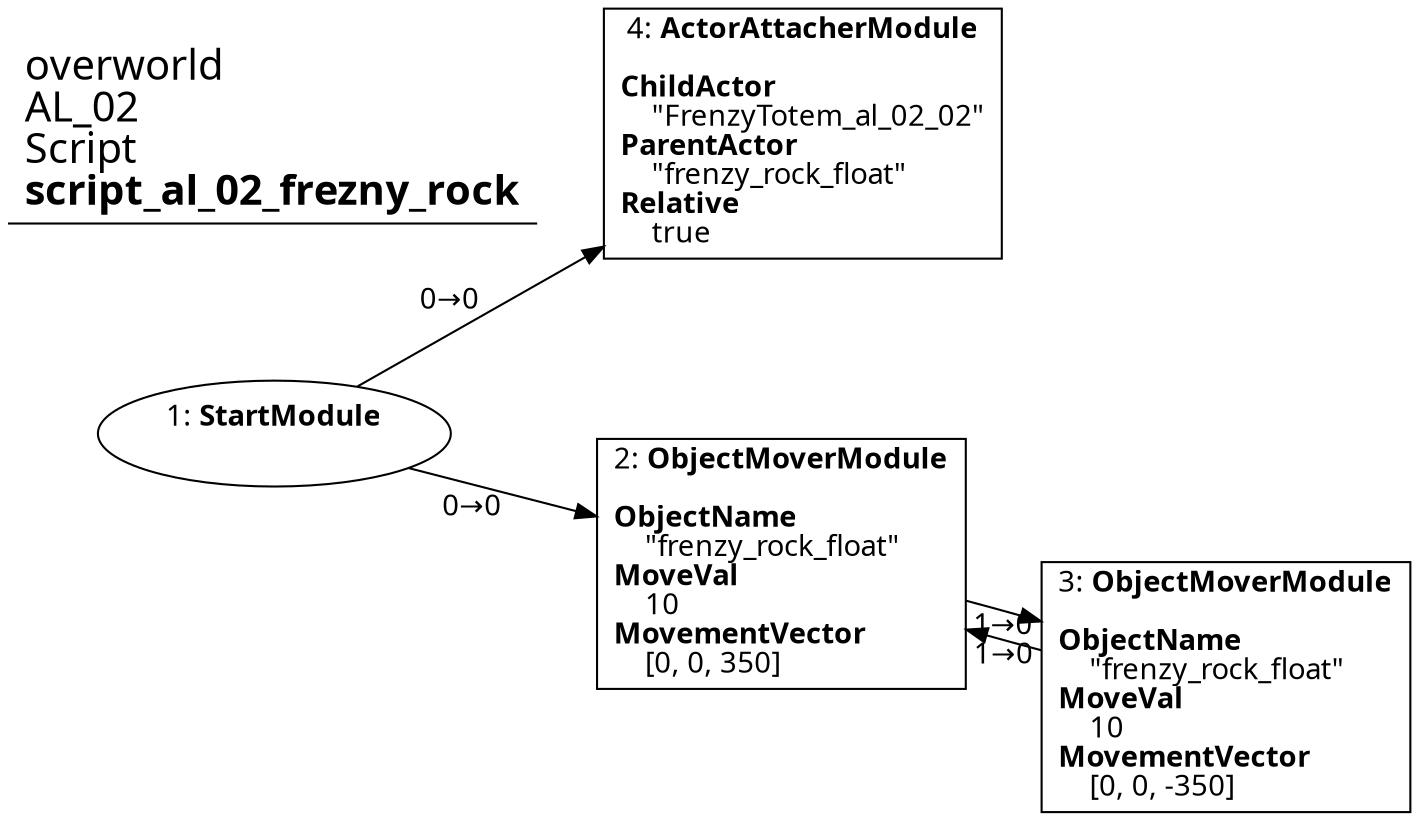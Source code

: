 digraph {
    layout = fdp;
    overlap = prism;
    sep = "+16";
    splines = spline;

    node [ shape = box ];

    graph [ fontname = "Segoe UI" ];
    node [ fontname = "Segoe UI" ];
    edge [ fontname = "Segoe UI" ];

    1 [ label = <1: <b>StartModule</b><br/><br/>> ];
    1 [ shape = oval ]
    1 [ pos = "0.11400001,-0.15300001!" ];
    1 -> 2 [ label = "0→0" ];
    1 -> 4 [ label = "0→0" ];

    2 [ label = <2: <b>ObjectMoverModule</b><br/><br/><b>ObjectName</b><br align="left"/>    &quot;frenzy_rock_float&quot;<br align="left"/><b>MoveVal</b><br align="left"/>    10<br align="left"/><b>MovementVector</b><br align="left"/>    [0, 0, 350]<br align="left"/>> ];
    2 [ pos = "0.39800003,-0.22600001!" ];
    2 -> 3 [ label = "1→0" ];

    3 [ label = <3: <b>ObjectMoverModule</b><br/><br/><b>ObjectName</b><br align="left"/>    &quot;frenzy_rock_float&quot;<br align="left"/><b>MoveVal</b><br align="left"/>    10<br align="left"/><b>MovementVector</b><br align="left"/>    [0, 0, -350]<br align="left"/>> ];
    3 [ pos = "0.647,-0.29500002!" ];
    3 -> 2 [ label = "1→0" ];

    4 [ label = <4: <b>ActorAttacherModule</b><br/><br/><b>ChildActor</b><br align="left"/>    &quot;FrenzyTotem_al_02_02&quot;<br align="left"/><b>ParentActor</b><br align="left"/>    &quot;frenzy_rock_float&quot;<br align="left"/><b>Relative</b><br align="left"/>    true<br align="left"/>> ];
    4 [ pos = "0.41000003,0.015000001!" ];

    title [ pos = "0.113000005,0.016!" ];
    title [ shape = underline ];
    title [ label = <<font point-size="20">overworld<br align="left"/>AL_02<br align="left"/>Script<br align="left"/><b>script_al_02_frezny_rock</b><br align="left"/></font>> ];
}
